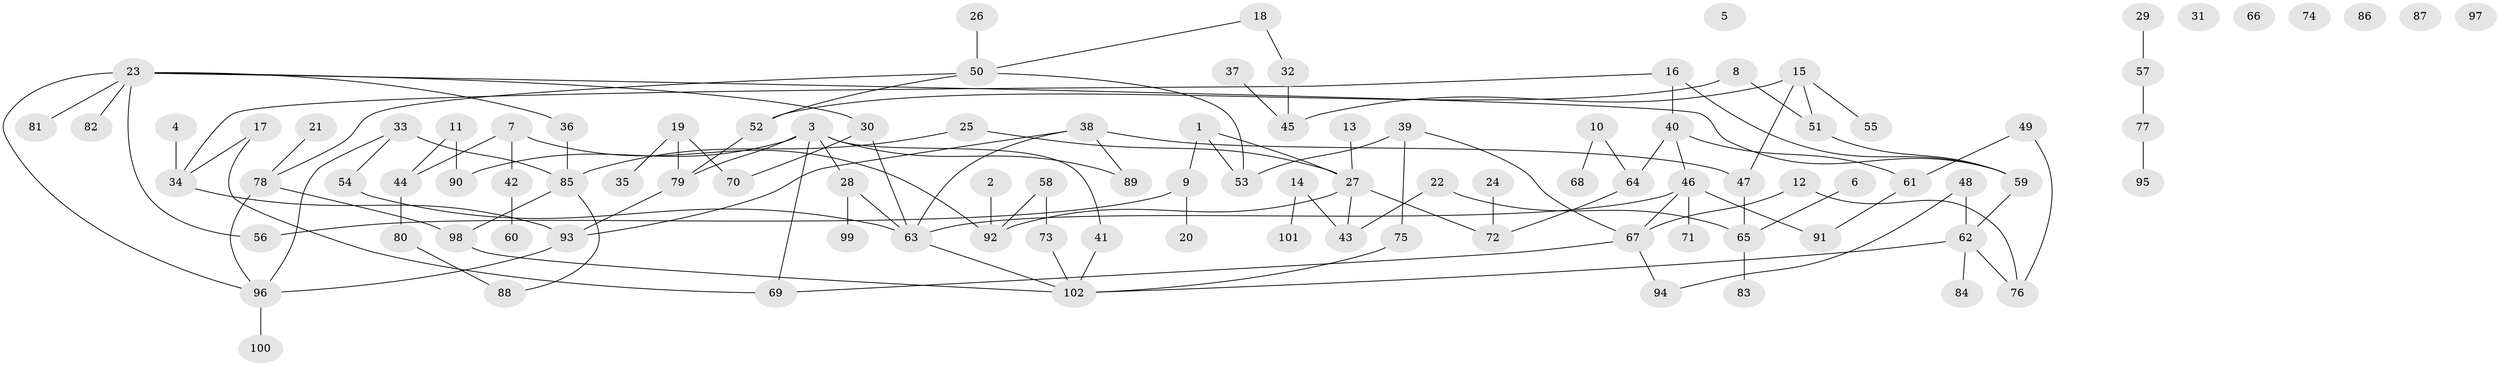 // coarse degree distribution, {9: 0.024390243902439025, 3: 0.14634146341463414, 6: 0.04878048780487805, 0: 0.17073170731707318, 2: 0.24390243902439024, 1: 0.17073170731707318, 4: 0.0975609756097561, 7: 0.04878048780487805, 10: 0.04878048780487805}
// Generated by graph-tools (version 1.1) at 2025/16/03/04/25 18:16:42]
// undirected, 102 vertices, 124 edges
graph export_dot {
graph [start="1"]
  node [color=gray90,style=filled];
  1;
  2;
  3;
  4;
  5;
  6;
  7;
  8;
  9;
  10;
  11;
  12;
  13;
  14;
  15;
  16;
  17;
  18;
  19;
  20;
  21;
  22;
  23;
  24;
  25;
  26;
  27;
  28;
  29;
  30;
  31;
  32;
  33;
  34;
  35;
  36;
  37;
  38;
  39;
  40;
  41;
  42;
  43;
  44;
  45;
  46;
  47;
  48;
  49;
  50;
  51;
  52;
  53;
  54;
  55;
  56;
  57;
  58;
  59;
  60;
  61;
  62;
  63;
  64;
  65;
  66;
  67;
  68;
  69;
  70;
  71;
  72;
  73;
  74;
  75;
  76;
  77;
  78;
  79;
  80;
  81;
  82;
  83;
  84;
  85;
  86;
  87;
  88;
  89;
  90;
  91;
  92;
  93;
  94;
  95;
  96;
  97;
  98;
  99;
  100;
  101;
  102;
  1 -- 9;
  1 -- 27;
  1 -- 53;
  2 -- 92;
  3 -- 28;
  3 -- 41;
  3 -- 69;
  3 -- 79;
  3 -- 89;
  3 -- 90;
  4 -- 34;
  6 -- 65;
  7 -- 42;
  7 -- 44;
  7 -- 92;
  8 -- 51;
  8 -- 52;
  9 -- 20;
  9 -- 56;
  10 -- 64;
  10 -- 68;
  11 -- 44;
  11 -- 90;
  12 -- 67;
  12 -- 76;
  13 -- 27;
  14 -- 43;
  14 -- 101;
  15 -- 45;
  15 -- 47;
  15 -- 51;
  15 -- 55;
  16 -- 34;
  16 -- 40;
  16 -- 59;
  17 -- 34;
  17 -- 69;
  18 -- 32;
  18 -- 50;
  19 -- 35;
  19 -- 70;
  19 -- 79;
  21 -- 78;
  22 -- 43;
  22 -- 65;
  23 -- 30;
  23 -- 36;
  23 -- 56;
  23 -- 59;
  23 -- 81;
  23 -- 82;
  23 -- 96;
  24 -- 72;
  25 -- 27;
  25 -- 85;
  26 -- 50;
  27 -- 43;
  27 -- 72;
  27 -- 92;
  28 -- 63;
  28 -- 99;
  29 -- 57;
  30 -- 63;
  30 -- 70;
  32 -- 45;
  33 -- 54;
  33 -- 85;
  33 -- 96;
  34 -- 93;
  36 -- 85;
  37 -- 45;
  38 -- 47;
  38 -- 63;
  38 -- 89;
  38 -- 93;
  39 -- 53;
  39 -- 67;
  39 -- 75;
  40 -- 46;
  40 -- 61;
  40 -- 64;
  41 -- 102;
  42 -- 60;
  44 -- 80;
  46 -- 63;
  46 -- 67;
  46 -- 71;
  46 -- 91;
  47 -- 65;
  48 -- 62;
  48 -- 94;
  49 -- 61;
  49 -- 76;
  50 -- 52;
  50 -- 53;
  50 -- 78;
  51 -- 59;
  52 -- 79;
  54 -- 63;
  57 -- 77;
  58 -- 73;
  58 -- 92;
  59 -- 62;
  61 -- 91;
  62 -- 76;
  62 -- 84;
  62 -- 102;
  63 -- 102;
  64 -- 72;
  65 -- 83;
  67 -- 69;
  67 -- 94;
  73 -- 102;
  75 -- 102;
  77 -- 95;
  78 -- 96;
  78 -- 98;
  79 -- 93;
  80 -- 88;
  85 -- 88;
  85 -- 98;
  93 -- 96;
  96 -- 100;
  98 -- 102;
}
